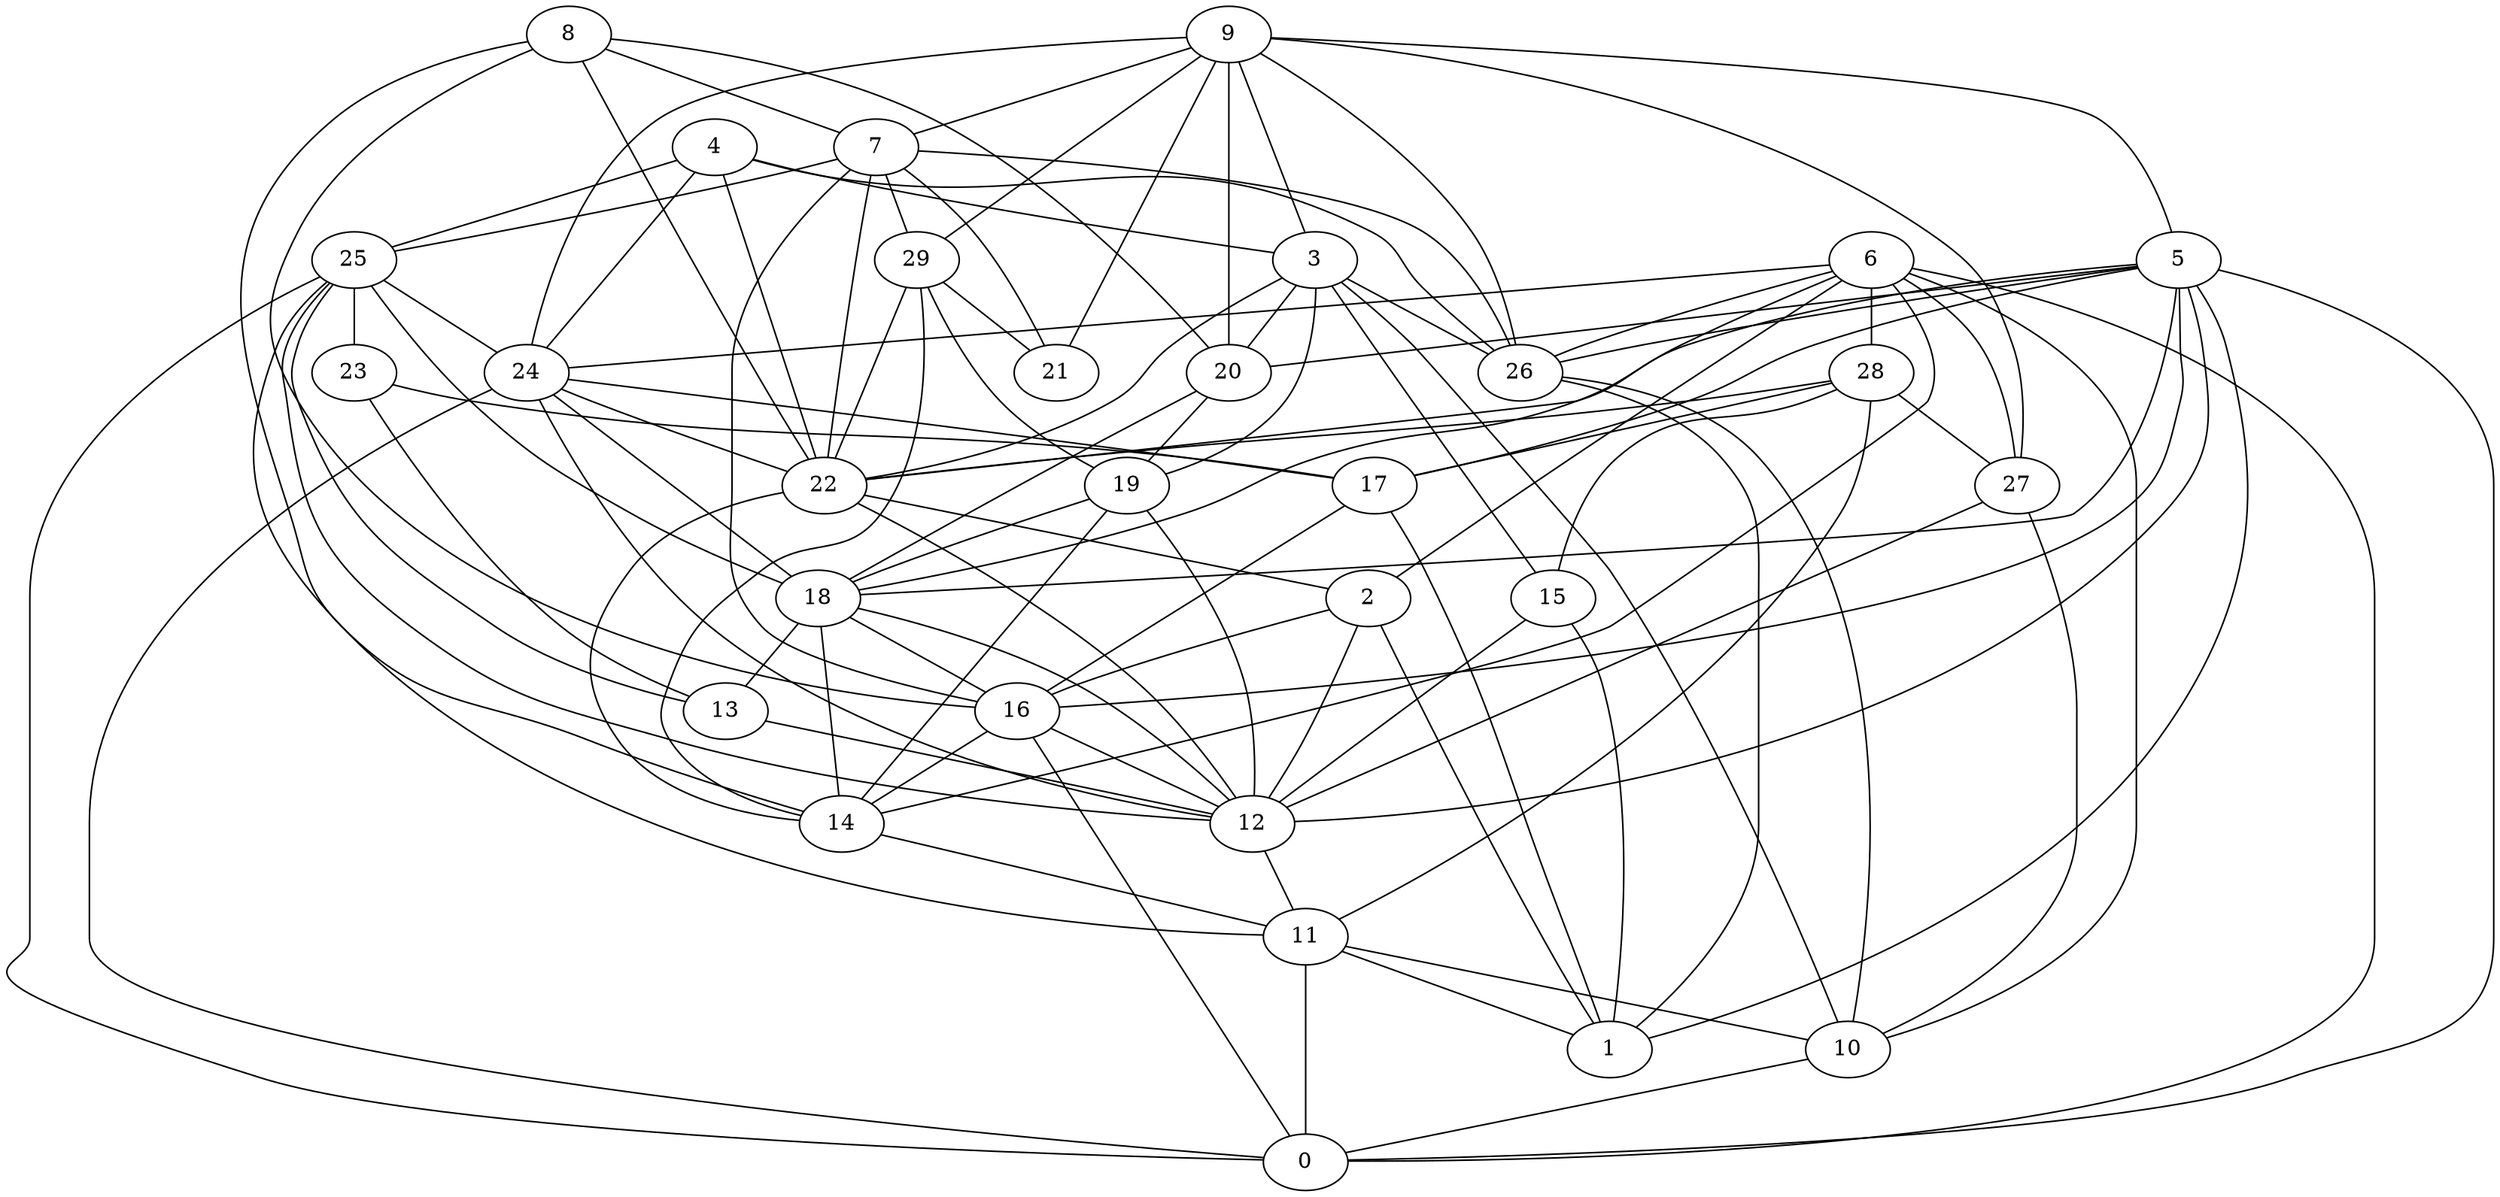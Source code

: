 digraph GG_graph {

subgraph G_graph {
edge [color = black]
"13" -> "12" [dir = none]
"29" -> "22" [dir = none]
"29" -> "21" [dir = none]
"16" -> "14" [dir = none]
"16" -> "12" [dir = none]
"26" -> "10" [dir = none]
"26" -> "1" [dir = none]
"5" -> "22" [dir = none]
"5" -> "18" [dir = none]
"5" -> "1" [dir = none]
"5" -> "0" [dir = none]
"5" -> "16" [dir = none]
"9" -> "27" [dir = none]
"9" -> "5" [dir = none]
"24" -> "17" [dir = none]
"24" -> "18" [dir = none]
"24" -> "22" [dir = none]
"24" -> "0" [dir = none]
"4" -> "25" [dir = none]
"4" -> "22" [dir = none]
"28" -> "11" [dir = none]
"28" -> "22" [dir = none]
"28" -> "15" [dir = none]
"17" -> "1" [dir = none]
"17" -> "16" [dir = none]
"18" -> "12" [dir = none]
"18" -> "13" [dir = none]
"18" -> "14" [dir = none]
"11" -> "1" [dir = none]
"23" -> "17" [dir = none]
"20" -> "18" [dir = none]
"19" -> "18" [dir = none]
"19" -> "14" [dir = none]
"3" -> "15" [dir = none]
"3" -> "10" [dir = none]
"3" -> "20" [dir = none]
"6" -> "0" [dir = none]
"6" -> "14" [dir = none]
"6" -> "27" [dir = none]
"6" -> "18" [dir = none]
"8" -> "7" [dir = none]
"8" -> "22" [dir = none]
"8" -> "20" [dir = none]
"8" -> "14" [dir = none]
"27" -> "12" [dir = none]
"27" -> "10" [dir = none]
"7" -> "21" [dir = none]
"7" -> "16" [dir = none]
"7" -> "26" [dir = none]
"7" -> "29" [dir = none]
"7" -> "25" [dir = none]
"10" -> "0" [dir = none]
"2" -> "16" [dir = none]
"2" -> "1" [dir = none]
"2" -> "12" [dir = none]
"25" -> "12" [dir = none]
"25" -> "23" [dir = none]
"25" -> "11" [dir = none]
"29" -> "19" [dir = none]
"5" -> "12" [dir = none]
"6" -> "24" [dir = none]
"19" -> "12" [dir = none]
"24" -> "12" [dir = none]
"25" -> "18" [dir = none]
"14" -> "11" [dir = none]
"9" -> "24" [dir = none]
"20" -> "19" [dir = none]
"9" -> "21" [dir = none]
"28" -> "27" [dir = none]
"7" -> "22" [dir = none]
"4" -> "3" [dir = none]
"9" -> "7" [dir = none]
"8" -> "16" [dir = none]
"18" -> "16" [dir = none]
"11" -> "0" [dir = none]
"16" -> "0" [dir = none]
"6" -> "26" [dir = none]
"11" -> "10" [dir = none]
"9" -> "3" [dir = none]
"5" -> "20" [dir = none]
"12" -> "11" [dir = none]
"6" -> "10" [dir = none]
"15" -> "1" [dir = none]
"3" -> "22" [dir = none]
"5" -> "26" [dir = none]
"6" -> "2" [dir = none]
"22" -> "2" [dir = none]
"3" -> "26" [dir = none]
"28" -> "17" [dir = none]
"29" -> "14" [dir = none]
"3" -> "19" [dir = none]
"22" -> "14" [dir = none]
"4" -> "24" [dir = none]
"22" -> "12" [dir = none]
"5" -> "17" [dir = none]
"4" -> "26" [dir = none]
"9" -> "29" [dir = none]
"15" -> "12" [dir = none]
"9" -> "26" [dir = none]
"6" -> "28" [dir = none]
"23" -> "13" [dir = none]
"25" -> "24" [dir = none]
"25" -> "13" [dir = none]
"9" -> "20" [dir = none]
"25" -> "0" [dir = none]
}

}
